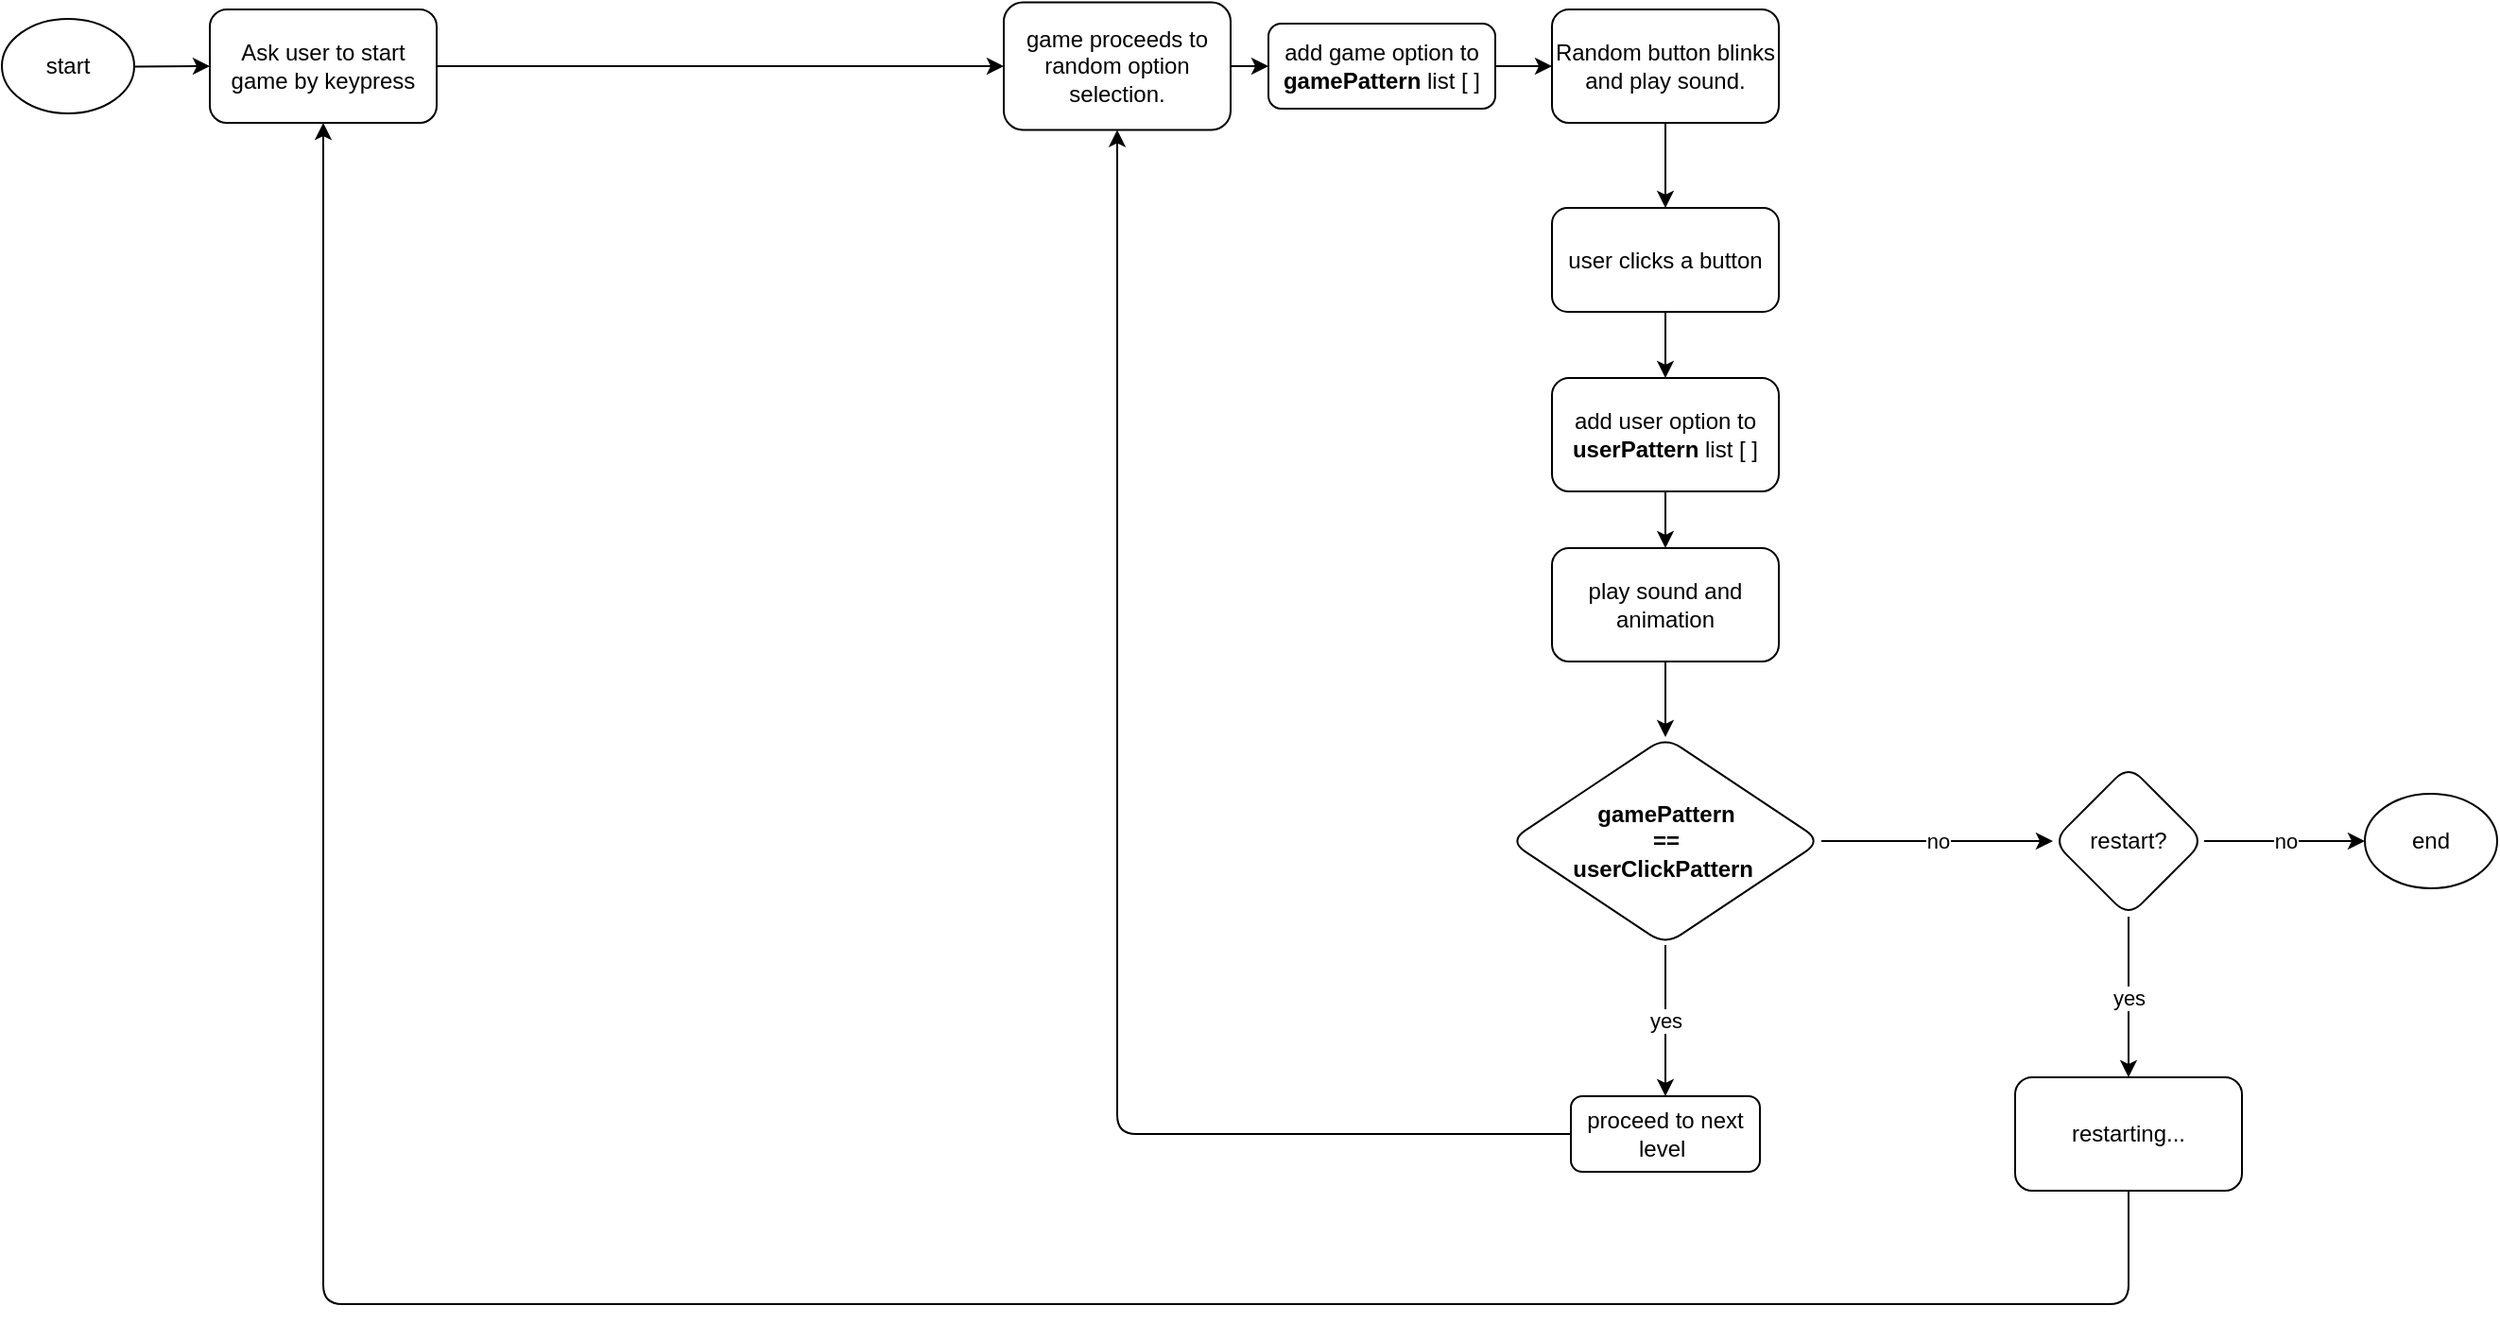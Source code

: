 <mxfile>
    <diagram id="5oZbWFMGihkCy4RHsZSR" name="Page-1">
        <mxGraphModel dx="1705" dy="559" grid="1" gridSize="10" guides="1" tooltips="1" connect="1" arrows="1" fold="1" page="0" pageScale="1" pageWidth="850" pageHeight="1100" math="0" shadow="0">
            <root>
                <mxCell id="0"/>
                <mxCell id="1" parent="0"/>
                <mxCell id="35" value="" style="edgeStyle=none;html=1;rounded=1;" parent="1" source="6" target="18" edge="1">
                    <mxGeometry relative="1" as="geometry"/>
                </mxCell>
                <mxCell id="6" value="start" style="ellipse;whiteSpace=wrap;html=1;rounded=1;" parent="1" vertex="1">
                    <mxGeometry x="-290" y="30" width="70" height="50" as="geometry"/>
                </mxCell>
                <mxCell id="61" style="edgeStyle=none;html=1;exitX=1;exitY=0.5;exitDx=0;exitDy=0;entryX=0;entryY=0.5;entryDx=0;entryDy=0;" edge="1" parent="1" source="18" target="23">
                    <mxGeometry relative="1" as="geometry"/>
                </mxCell>
                <mxCell id="18" value="Ask user to start game by keypress" style="whiteSpace=wrap;html=1;rounded=1;" parent="1" vertex="1">
                    <mxGeometry x="-180" y="25" width="120" height="60" as="geometry"/>
                </mxCell>
                <mxCell id="41" value="" style="edgeStyle=none;html=1;rounded=1;" parent="1" source="23" target="40" edge="1">
                    <mxGeometry relative="1" as="geometry"/>
                </mxCell>
                <mxCell id="23" value="game proceeds to random option selection." style="whiteSpace=wrap;html=1;rounded=1;" parent="1" vertex="1">
                    <mxGeometry x="240" y="21.25" width="120" height="67.5" as="geometry"/>
                </mxCell>
                <mxCell id="29" value="" style="edgeStyle=none;html=1;rounded=1;" parent="1" source="25" target="28" edge="1">
                    <mxGeometry relative="1" as="geometry"/>
                </mxCell>
                <mxCell id="25" value="Random button blinks and play sound." style="whiteSpace=wrap;html=1;rounded=1;" parent="1" vertex="1">
                    <mxGeometry x="530" y="25" width="120" height="60" as="geometry"/>
                </mxCell>
                <mxCell id="44" value="" style="edgeStyle=none;html=1;rounded=1;" parent="1" source="28" target="43" edge="1">
                    <mxGeometry relative="1" as="geometry"/>
                </mxCell>
                <mxCell id="28" value="user clicks a button" style="whiteSpace=wrap;html=1;rounded=1;" parent="1" vertex="1">
                    <mxGeometry x="530" y="130" width="120" height="55" as="geometry"/>
                </mxCell>
                <mxCell id="39" value="" style="edgeStyle=none;html=1;rounded=1;" parent="1" source="31" target="38" edge="1">
                    <mxGeometry relative="1" as="geometry"/>
                </mxCell>
                <mxCell id="31" value="play sound and animation" style="whiteSpace=wrap;html=1;rounded=1;" parent="1" vertex="1">
                    <mxGeometry x="530" y="310" width="120" height="60" as="geometry"/>
                </mxCell>
                <mxCell id="47" value="yes" style="edgeStyle=none;html=1;rounded=1;" parent="1" source="38" target="46" edge="1">
                    <mxGeometry relative="1" as="geometry"/>
                </mxCell>
                <mxCell id="52" value="no" style="edgeStyle=none;html=1;rounded=1;" parent="1" source="38" target="51" edge="1">
                    <mxGeometry relative="1" as="geometry"/>
                </mxCell>
                <mxCell id="38" value="&lt;b&gt;gamePattern &lt;br&gt;== &lt;br&gt;userClickPattern&amp;nbsp;&lt;/b&gt;" style="rhombus;whiteSpace=wrap;html=1;rounded=1;" parent="1" vertex="1">
                    <mxGeometry x="507.5" y="410" width="165" height="110" as="geometry"/>
                </mxCell>
                <mxCell id="42" value="" style="edgeStyle=none;html=1;rounded=1;" parent="1" source="40" target="25" edge="1">
                    <mxGeometry relative="1" as="geometry"/>
                </mxCell>
                <mxCell id="40" value="add game option to &lt;b&gt;gamePattern&lt;/b&gt; list [ ]" style="whiteSpace=wrap;html=1;rounded=1;" parent="1" vertex="1">
                    <mxGeometry x="380" y="32.5" width="120" height="45" as="geometry"/>
                </mxCell>
                <mxCell id="45" value="" style="edgeStyle=none;html=1;rounded=1;" parent="1" source="43" target="31" edge="1">
                    <mxGeometry relative="1" as="geometry"/>
                </mxCell>
                <mxCell id="43" value="add user option to &lt;b&gt;userPattern&lt;/b&gt; list [ ]" style="whiteSpace=wrap;html=1;rounded=1;" parent="1" vertex="1">
                    <mxGeometry x="530" y="220" width="120" height="60" as="geometry"/>
                </mxCell>
                <mxCell id="48" style="edgeStyle=none;html=1;exitX=0;exitY=0.5;exitDx=0;exitDy=0;entryX=0.5;entryY=1;entryDx=0;entryDy=0;rounded=1;" parent="1" source="46" target="23" edge="1">
                    <mxGeometry relative="1" as="geometry">
                        <Array as="points">
                            <mxPoint x="300" y="620"/>
                        </Array>
                    </mxGeometry>
                </mxCell>
                <mxCell id="46" value="proceed to next level&amp;nbsp;" style="whiteSpace=wrap;html=1;rounded=1;" parent="1" vertex="1">
                    <mxGeometry x="540" y="600" width="100" height="40" as="geometry"/>
                </mxCell>
                <mxCell id="54" value="yes" style="edgeStyle=none;html=1;rounded=1;" parent="1" source="51" target="53" edge="1">
                    <mxGeometry relative="1" as="geometry"/>
                </mxCell>
                <mxCell id="59" value="no" style="edgeStyle=none;html=1;rounded=1;" parent="1" source="51" target="58" edge="1">
                    <mxGeometry relative="1" as="geometry"/>
                </mxCell>
                <mxCell id="51" value="restart?" style="rhombus;whiteSpace=wrap;html=1;rounded=1;" parent="1" vertex="1">
                    <mxGeometry x="795" y="425" width="80" height="80" as="geometry"/>
                </mxCell>
                <mxCell id="55" style="edgeStyle=none;html=1;entryX=0.5;entryY=1;entryDx=0;entryDy=0;rounded=1;" parent="1" source="53" target="18" edge="1">
                    <mxGeometry relative="1" as="geometry">
                        <Array as="points">
                            <mxPoint x="835" y="710"/>
                            <mxPoint x="-120" y="710"/>
                        </Array>
                    </mxGeometry>
                </mxCell>
                <mxCell id="53" value="restarting..." style="whiteSpace=wrap;html=1;rounded=1;" parent="1" vertex="1">
                    <mxGeometry x="775" y="590" width="120" height="60" as="geometry"/>
                </mxCell>
                <mxCell id="58" value="end" style="ellipse;whiteSpace=wrap;html=1;rounded=1;" parent="1" vertex="1">
                    <mxGeometry x="960" y="440" width="70" height="50" as="geometry"/>
                </mxCell>
            </root>
        </mxGraphModel>
    </diagram>
</mxfile>